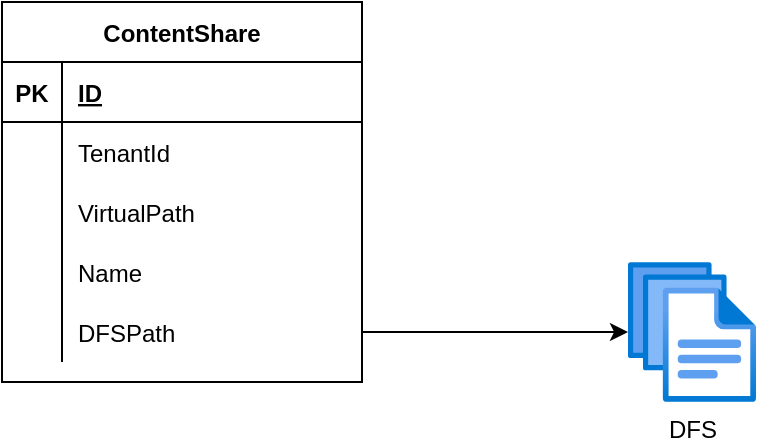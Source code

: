 <mxfile version="14.0.1" type="github">
  <diagram id="lF6VvplVdN5SttAHjHnl" name="Page-1">
    <mxGraphModel dx="1422" dy="762" grid="0" gridSize="10" guides="1" tooltips="1" connect="1" arrows="1" fold="1" page="1" pageScale="1" pageWidth="1169" pageHeight="1654" math="0" shadow="0">
      <root>
        <mxCell id="0" />
        <mxCell id="1" parent="0" />
        <mxCell id="lyEI4mnbRMdbkcbY4WqS-1" value="ContentShare" style="shape=table;startSize=30;container=1;collapsible=1;childLayout=tableLayout;fixedRows=1;rowLines=0;fontStyle=1;align=center;resizeLast=1;" vertex="1" parent="1">
          <mxGeometry x="240" y="120" width="180" height="190" as="geometry" />
        </mxCell>
        <mxCell id="lyEI4mnbRMdbkcbY4WqS-2" value="" style="shape=partialRectangle;collapsible=0;dropTarget=0;pointerEvents=0;fillColor=none;top=0;left=0;bottom=1;right=0;points=[[0,0.5],[1,0.5]];portConstraint=eastwest;" vertex="1" parent="lyEI4mnbRMdbkcbY4WqS-1">
          <mxGeometry y="30" width="180" height="30" as="geometry" />
        </mxCell>
        <mxCell id="lyEI4mnbRMdbkcbY4WqS-3" value="PK" style="shape=partialRectangle;connectable=0;fillColor=none;top=0;left=0;bottom=0;right=0;fontStyle=1;overflow=hidden;" vertex="1" parent="lyEI4mnbRMdbkcbY4WqS-2">
          <mxGeometry width="30" height="30" as="geometry" />
        </mxCell>
        <mxCell id="lyEI4mnbRMdbkcbY4WqS-4" value="ID" style="shape=partialRectangle;connectable=0;fillColor=none;top=0;left=0;bottom=0;right=0;align=left;spacingLeft=6;fontStyle=5;overflow=hidden;" vertex="1" parent="lyEI4mnbRMdbkcbY4WqS-2">
          <mxGeometry x="30" width="150" height="30" as="geometry" />
        </mxCell>
        <mxCell id="lyEI4mnbRMdbkcbY4WqS-5" value="" style="shape=partialRectangle;collapsible=0;dropTarget=0;pointerEvents=0;fillColor=none;top=0;left=0;bottom=0;right=0;points=[[0,0.5],[1,0.5]];portConstraint=eastwest;" vertex="1" parent="lyEI4mnbRMdbkcbY4WqS-1">
          <mxGeometry y="60" width="180" height="30" as="geometry" />
        </mxCell>
        <mxCell id="lyEI4mnbRMdbkcbY4WqS-6" value="" style="shape=partialRectangle;connectable=0;fillColor=none;top=0;left=0;bottom=0;right=0;editable=1;overflow=hidden;" vertex="1" parent="lyEI4mnbRMdbkcbY4WqS-5">
          <mxGeometry width="30" height="30" as="geometry" />
        </mxCell>
        <mxCell id="lyEI4mnbRMdbkcbY4WqS-7" value="TenantId" style="shape=partialRectangle;connectable=0;fillColor=none;top=0;left=0;bottom=0;right=0;align=left;spacingLeft=6;overflow=hidden;" vertex="1" parent="lyEI4mnbRMdbkcbY4WqS-5">
          <mxGeometry x="30" width="150" height="30" as="geometry" />
        </mxCell>
        <mxCell id="lyEI4mnbRMdbkcbY4WqS-8" value="" style="shape=partialRectangle;collapsible=0;dropTarget=0;pointerEvents=0;fillColor=none;top=0;left=0;bottom=0;right=0;points=[[0,0.5],[1,0.5]];portConstraint=eastwest;" vertex="1" parent="lyEI4mnbRMdbkcbY4WqS-1">
          <mxGeometry y="90" width="180" height="30" as="geometry" />
        </mxCell>
        <mxCell id="lyEI4mnbRMdbkcbY4WqS-9" value="" style="shape=partialRectangle;connectable=0;fillColor=none;top=0;left=0;bottom=0;right=0;editable=1;overflow=hidden;" vertex="1" parent="lyEI4mnbRMdbkcbY4WqS-8">
          <mxGeometry width="30" height="30" as="geometry" />
        </mxCell>
        <mxCell id="lyEI4mnbRMdbkcbY4WqS-10" value="VirtualPath" style="shape=partialRectangle;connectable=0;fillColor=none;top=0;left=0;bottom=0;right=0;align=left;spacingLeft=6;overflow=hidden;" vertex="1" parent="lyEI4mnbRMdbkcbY4WqS-8">
          <mxGeometry x="30" width="150" height="30" as="geometry" />
        </mxCell>
        <mxCell id="lyEI4mnbRMdbkcbY4WqS-11" value="" style="shape=partialRectangle;collapsible=0;dropTarget=0;pointerEvents=0;fillColor=none;top=0;left=0;bottom=0;right=0;points=[[0,0.5],[1,0.5]];portConstraint=eastwest;" vertex="1" parent="lyEI4mnbRMdbkcbY4WqS-1">
          <mxGeometry y="120" width="180" height="30" as="geometry" />
        </mxCell>
        <mxCell id="lyEI4mnbRMdbkcbY4WqS-12" value="" style="shape=partialRectangle;connectable=0;fillColor=none;top=0;left=0;bottom=0;right=0;editable=1;overflow=hidden;" vertex="1" parent="lyEI4mnbRMdbkcbY4WqS-11">
          <mxGeometry width="30" height="30" as="geometry" />
        </mxCell>
        <mxCell id="lyEI4mnbRMdbkcbY4WqS-13" value="Name" style="shape=partialRectangle;connectable=0;fillColor=none;top=0;left=0;bottom=0;right=0;align=left;spacingLeft=6;overflow=hidden;" vertex="1" parent="lyEI4mnbRMdbkcbY4WqS-11">
          <mxGeometry x="30" width="150" height="30" as="geometry" />
        </mxCell>
        <mxCell id="lyEI4mnbRMdbkcbY4WqS-21" style="shape=partialRectangle;collapsible=0;dropTarget=0;pointerEvents=0;fillColor=none;top=0;left=0;bottom=0;right=0;points=[[0,0.5],[1,0.5]];portConstraint=eastwest;" vertex="1" parent="lyEI4mnbRMdbkcbY4WqS-1">
          <mxGeometry y="150" width="180" height="30" as="geometry" />
        </mxCell>
        <mxCell id="lyEI4mnbRMdbkcbY4WqS-22" style="shape=partialRectangle;connectable=0;fillColor=none;top=0;left=0;bottom=0;right=0;editable=1;overflow=hidden;" vertex="1" parent="lyEI4mnbRMdbkcbY4WqS-21">
          <mxGeometry width="30" height="30" as="geometry" />
        </mxCell>
        <mxCell id="lyEI4mnbRMdbkcbY4WqS-23" value="DFSPath" style="shape=partialRectangle;connectable=0;fillColor=none;top=0;left=0;bottom=0;right=0;align=left;spacingLeft=6;overflow=hidden;" vertex="1" parent="lyEI4mnbRMdbkcbY4WqS-21">
          <mxGeometry x="30" width="150" height="30" as="geometry" />
        </mxCell>
        <mxCell id="lyEI4mnbRMdbkcbY4WqS-19" value="DFS" style="aspect=fixed;html=1;points=[];align=center;image;fontSize=12;image=img/lib/azure2/general/Files.svg;" vertex="1" parent="1">
          <mxGeometry x="553" y="250" width="64" height="70" as="geometry" />
        </mxCell>
        <mxCell id="lyEI4mnbRMdbkcbY4WqS-20" value="" style="endArrow=classic;html=1;fontSize=3;" edge="1" parent="1" source="lyEI4mnbRMdbkcbY4WqS-21" target="lyEI4mnbRMdbkcbY4WqS-19">
          <mxGeometry width="50" height="50" relative="1" as="geometry">
            <mxPoint x="490" y="370" as="sourcePoint" />
            <mxPoint x="540" y="320" as="targetPoint" />
          </mxGeometry>
        </mxCell>
      </root>
    </mxGraphModel>
  </diagram>
</mxfile>
